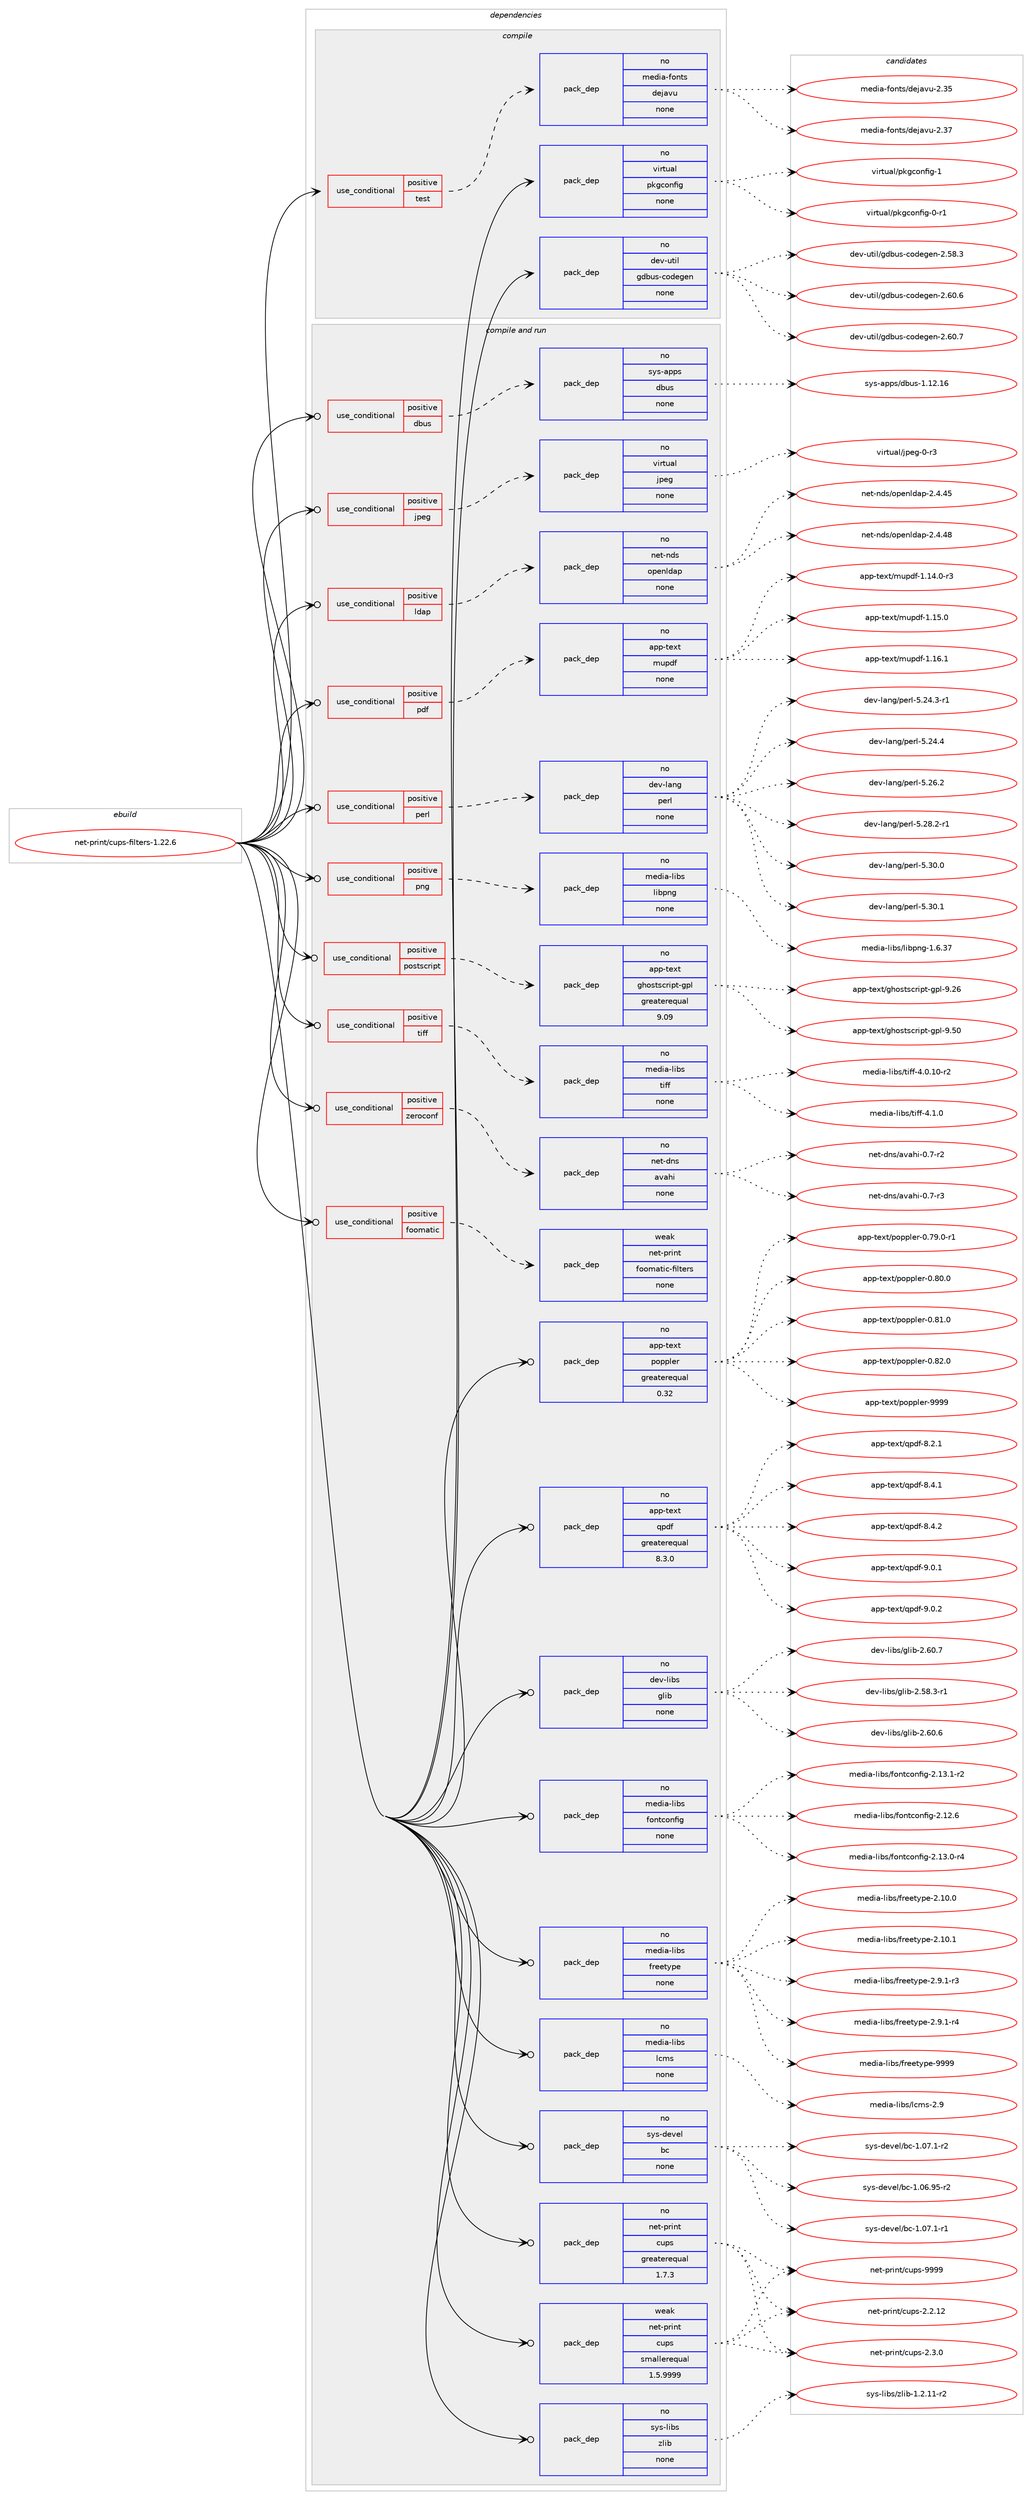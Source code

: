 digraph prolog {

# *************
# Graph options
# *************

newrank=true;
concentrate=true;
compound=true;
graph [rankdir=LR,fontname=Helvetica,fontsize=10,ranksep=1.5];#, ranksep=2.5, nodesep=0.2];
edge  [arrowhead=vee];
node  [fontname=Helvetica,fontsize=10];

# **********
# The ebuild
# **********

subgraph cluster_leftcol {
color=gray;
label=<<i>ebuild</i>>;
id [label="net-print/cups-filters-1.22.6", color=red, width=4, href="../net-print/cups-filters-1.22.6.svg"];
}

# ****************
# The dependencies
# ****************

subgraph cluster_midcol {
color=gray;
label=<<i>dependencies</i>>;
subgraph cluster_compile {
fillcolor="#eeeeee";
style=filled;
label=<<i>compile</i>>;
subgraph cond205062 {
dependency841320 [label=<<TABLE BORDER="0" CELLBORDER="1" CELLSPACING="0" CELLPADDING="4"><TR><TD ROWSPAN="3" CELLPADDING="10">use_conditional</TD></TR><TR><TD>positive</TD></TR><TR><TD>test</TD></TR></TABLE>>, shape=none, color=red];
subgraph pack621416 {
dependency841321 [label=<<TABLE BORDER="0" CELLBORDER="1" CELLSPACING="0" CELLPADDING="4" WIDTH="220"><TR><TD ROWSPAN="6" CELLPADDING="30">pack_dep</TD></TR><TR><TD WIDTH="110">no</TD></TR><TR><TD>media-fonts</TD></TR><TR><TD>dejavu</TD></TR><TR><TD>none</TD></TR><TR><TD></TD></TR></TABLE>>, shape=none, color=blue];
}
dependency841320:e -> dependency841321:w [weight=20,style="dashed",arrowhead="vee"];
}
id:e -> dependency841320:w [weight=20,style="solid",arrowhead="vee"];
subgraph pack621417 {
dependency841322 [label=<<TABLE BORDER="0" CELLBORDER="1" CELLSPACING="0" CELLPADDING="4" WIDTH="220"><TR><TD ROWSPAN="6" CELLPADDING="30">pack_dep</TD></TR><TR><TD WIDTH="110">no</TD></TR><TR><TD>dev-util</TD></TR><TR><TD>gdbus-codegen</TD></TR><TR><TD>none</TD></TR><TR><TD></TD></TR></TABLE>>, shape=none, color=blue];
}
id:e -> dependency841322:w [weight=20,style="solid",arrowhead="vee"];
subgraph pack621418 {
dependency841323 [label=<<TABLE BORDER="0" CELLBORDER="1" CELLSPACING="0" CELLPADDING="4" WIDTH="220"><TR><TD ROWSPAN="6" CELLPADDING="30">pack_dep</TD></TR><TR><TD WIDTH="110">no</TD></TR><TR><TD>virtual</TD></TR><TR><TD>pkgconfig</TD></TR><TR><TD>none</TD></TR><TR><TD></TD></TR></TABLE>>, shape=none, color=blue];
}
id:e -> dependency841323:w [weight=20,style="solid",arrowhead="vee"];
}
subgraph cluster_compileandrun {
fillcolor="#eeeeee";
style=filled;
label=<<i>compile and run</i>>;
subgraph cond205063 {
dependency841324 [label=<<TABLE BORDER="0" CELLBORDER="1" CELLSPACING="0" CELLPADDING="4"><TR><TD ROWSPAN="3" CELLPADDING="10">use_conditional</TD></TR><TR><TD>positive</TD></TR><TR><TD>dbus</TD></TR></TABLE>>, shape=none, color=red];
subgraph pack621419 {
dependency841325 [label=<<TABLE BORDER="0" CELLBORDER="1" CELLSPACING="0" CELLPADDING="4" WIDTH="220"><TR><TD ROWSPAN="6" CELLPADDING="30">pack_dep</TD></TR><TR><TD WIDTH="110">no</TD></TR><TR><TD>sys-apps</TD></TR><TR><TD>dbus</TD></TR><TR><TD>none</TD></TR><TR><TD></TD></TR></TABLE>>, shape=none, color=blue];
}
dependency841324:e -> dependency841325:w [weight=20,style="dashed",arrowhead="vee"];
}
id:e -> dependency841324:w [weight=20,style="solid",arrowhead="odotvee"];
subgraph cond205064 {
dependency841326 [label=<<TABLE BORDER="0" CELLBORDER="1" CELLSPACING="0" CELLPADDING="4"><TR><TD ROWSPAN="3" CELLPADDING="10">use_conditional</TD></TR><TR><TD>positive</TD></TR><TR><TD>foomatic</TD></TR></TABLE>>, shape=none, color=red];
subgraph pack621420 {
dependency841327 [label=<<TABLE BORDER="0" CELLBORDER="1" CELLSPACING="0" CELLPADDING="4" WIDTH="220"><TR><TD ROWSPAN="6" CELLPADDING="30">pack_dep</TD></TR><TR><TD WIDTH="110">weak</TD></TR><TR><TD>net-print</TD></TR><TR><TD>foomatic-filters</TD></TR><TR><TD>none</TD></TR><TR><TD></TD></TR></TABLE>>, shape=none, color=blue];
}
dependency841326:e -> dependency841327:w [weight=20,style="dashed",arrowhead="vee"];
}
id:e -> dependency841326:w [weight=20,style="solid",arrowhead="odotvee"];
subgraph cond205065 {
dependency841328 [label=<<TABLE BORDER="0" CELLBORDER="1" CELLSPACING="0" CELLPADDING="4"><TR><TD ROWSPAN="3" CELLPADDING="10">use_conditional</TD></TR><TR><TD>positive</TD></TR><TR><TD>jpeg</TD></TR></TABLE>>, shape=none, color=red];
subgraph pack621421 {
dependency841329 [label=<<TABLE BORDER="0" CELLBORDER="1" CELLSPACING="0" CELLPADDING="4" WIDTH="220"><TR><TD ROWSPAN="6" CELLPADDING="30">pack_dep</TD></TR><TR><TD WIDTH="110">no</TD></TR><TR><TD>virtual</TD></TR><TR><TD>jpeg</TD></TR><TR><TD>none</TD></TR><TR><TD></TD></TR></TABLE>>, shape=none, color=blue];
}
dependency841328:e -> dependency841329:w [weight=20,style="dashed",arrowhead="vee"];
}
id:e -> dependency841328:w [weight=20,style="solid",arrowhead="odotvee"];
subgraph cond205066 {
dependency841330 [label=<<TABLE BORDER="0" CELLBORDER="1" CELLSPACING="0" CELLPADDING="4"><TR><TD ROWSPAN="3" CELLPADDING="10">use_conditional</TD></TR><TR><TD>positive</TD></TR><TR><TD>ldap</TD></TR></TABLE>>, shape=none, color=red];
subgraph pack621422 {
dependency841331 [label=<<TABLE BORDER="0" CELLBORDER="1" CELLSPACING="0" CELLPADDING="4" WIDTH="220"><TR><TD ROWSPAN="6" CELLPADDING="30">pack_dep</TD></TR><TR><TD WIDTH="110">no</TD></TR><TR><TD>net-nds</TD></TR><TR><TD>openldap</TD></TR><TR><TD>none</TD></TR><TR><TD></TD></TR></TABLE>>, shape=none, color=blue];
}
dependency841330:e -> dependency841331:w [weight=20,style="dashed",arrowhead="vee"];
}
id:e -> dependency841330:w [weight=20,style="solid",arrowhead="odotvee"];
subgraph cond205067 {
dependency841332 [label=<<TABLE BORDER="0" CELLBORDER="1" CELLSPACING="0" CELLPADDING="4"><TR><TD ROWSPAN="3" CELLPADDING="10">use_conditional</TD></TR><TR><TD>positive</TD></TR><TR><TD>pdf</TD></TR></TABLE>>, shape=none, color=red];
subgraph pack621423 {
dependency841333 [label=<<TABLE BORDER="0" CELLBORDER="1" CELLSPACING="0" CELLPADDING="4" WIDTH="220"><TR><TD ROWSPAN="6" CELLPADDING="30">pack_dep</TD></TR><TR><TD WIDTH="110">no</TD></TR><TR><TD>app-text</TD></TR><TR><TD>mupdf</TD></TR><TR><TD>none</TD></TR><TR><TD></TD></TR></TABLE>>, shape=none, color=blue];
}
dependency841332:e -> dependency841333:w [weight=20,style="dashed",arrowhead="vee"];
}
id:e -> dependency841332:w [weight=20,style="solid",arrowhead="odotvee"];
subgraph cond205068 {
dependency841334 [label=<<TABLE BORDER="0" CELLBORDER="1" CELLSPACING="0" CELLPADDING="4"><TR><TD ROWSPAN="3" CELLPADDING="10">use_conditional</TD></TR><TR><TD>positive</TD></TR><TR><TD>perl</TD></TR></TABLE>>, shape=none, color=red];
subgraph pack621424 {
dependency841335 [label=<<TABLE BORDER="0" CELLBORDER="1" CELLSPACING="0" CELLPADDING="4" WIDTH="220"><TR><TD ROWSPAN="6" CELLPADDING="30">pack_dep</TD></TR><TR><TD WIDTH="110">no</TD></TR><TR><TD>dev-lang</TD></TR><TR><TD>perl</TD></TR><TR><TD>none</TD></TR><TR><TD></TD></TR></TABLE>>, shape=none, color=blue];
}
dependency841334:e -> dependency841335:w [weight=20,style="dashed",arrowhead="vee"];
}
id:e -> dependency841334:w [weight=20,style="solid",arrowhead="odotvee"];
subgraph cond205069 {
dependency841336 [label=<<TABLE BORDER="0" CELLBORDER="1" CELLSPACING="0" CELLPADDING="4"><TR><TD ROWSPAN="3" CELLPADDING="10">use_conditional</TD></TR><TR><TD>positive</TD></TR><TR><TD>png</TD></TR></TABLE>>, shape=none, color=red];
subgraph pack621425 {
dependency841337 [label=<<TABLE BORDER="0" CELLBORDER="1" CELLSPACING="0" CELLPADDING="4" WIDTH="220"><TR><TD ROWSPAN="6" CELLPADDING="30">pack_dep</TD></TR><TR><TD WIDTH="110">no</TD></TR><TR><TD>media-libs</TD></TR><TR><TD>libpng</TD></TR><TR><TD>none</TD></TR><TR><TD></TD></TR></TABLE>>, shape=none, color=blue];
}
dependency841336:e -> dependency841337:w [weight=20,style="dashed",arrowhead="vee"];
}
id:e -> dependency841336:w [weight=20,style="solid",arrowhead="odotvee"];
subgraph cond205070 {
dependency841338 [label=<<TABLE BORDER="0" CELLBORDER="1" CELLSPACING="0" CELLPADDING="4"><TR><TD ROWSPAN="3" CELLPADDING="10">use_conditional</TD></TR><TR><TD>positive</TD></TR><TR><TD>postscript</TD></TR></TABLE>>, shape=none, color=red];
subgraph pack621426 {
dependency841339 [label=<<TABLE BORDER="0" CELLBORDER="1" CELLSPACING="0" CELLPADDING="4" WIDTH="220"><TR><TD ROWSPAN="6" CELLPADDING="30">pack_dep</TD></TR><TR><TD WIDTH="110">no</TD></TR><TR><TD>app-text</TD></TR><TR><TD>ghostscript-gpl</TD></TR><TR><TD>greaterequal</TD></TR><TR><TD>9.09</TD></TR></TABLE>>, shape=none, color=blue];
}
dependency841338:e -> dependency841339:w [weight=20,style="dashed",arrowhead="vee"];
}
id:e -> dependency841338:w [weight=20,style="solid",arrowhead="odotvee"];
subgraph cond205071 {
dependency841340 [label=<<TABLE BORDER="0" CELLBORDER="1" CELLSPACING="0" CELLPADDING="4"><TR><TD ROWSPAN="3" CELLPADDING="10">use_conditional</TD></TR><TR><TD>positive</TD></TR><TR><TD>tiff</TD></TR></TABLE>>, shape=none, color=red];
subgraph pack621427 {
dependency841341 [label=<<TABLE BORDER="0" CELLBORDER="1" CELLSPACING="0" CELLPADDING="4" WIDTH="220"><TR><TD ROWSPAN="6" CELLPADDING="30">pack_dep</TD></TR><TR><TD WIDTH="110">no</TD></TR><TR><TD>media-libs</TD></TR><TR><TD>tiff</TD></TR><TR><TD>none</TD></TR><TR><TD></TD></TR></TABLE>>, shape=none, color=blue];
}
dependency841340:e -> dependency841341:w [weight=20,style="dashed",arrowhead="vee"];
}
id:e -> dependency841340:w [weight=20,style="solid",arrowhead="odotvee"];
subgraph cond205072 {
dependency841342 [label=<<TABLE BORDER="0" CELLBORDER="1" CELLSPACING="0" CELLPADDING="4"><TR><TD ROWSPAN="3" CELLPADDING="10">use_conditional</TD></TR><TR><TD>positive</TD></TR><TR><TD>zeroconf</TD></TR></TABLE>>, shape=none, color=red];
subgraph pack621428 {
dependency841343 [label=<<TABLE BORDER="0" CELLBORDER="1" CELLSPACING="0" CELLPADDING="4" WIDTH="220"><TR><TD ROWSPAN="6" CELLPADDING="30">pack_dep</TD></TR><TR><TD WIDTH="110">no</TD></TR><TR><TD>net-dns</TD></TR><TR><TD>avahi</TD></TR><TR><TD>none</TD></TR><TR><TD></TD></TR></TABLE>>, shape=none, color=blue];
}
dependency841342:e -> dependency841343:w [weight=20,style="dashed",arrowhead="vee"];
}
id:e -> dependency841342:w [weight=20,style="solid",arrowhead="odotvee"];
subgraph pack621429 {
dependency841344 [label=<<TABLE BORDER="0" CELLBORDER="1" CELLSPACING="0" CELLPADDING="4" WIDTH="220"><TR><TD ROWSPAN="6" CELLPADDING="30">pack_dep</TD></TR><TR><TD WIDTH="110">no</TD></TR><TR><TD>app-text</TD></TR><TR><TD>poppler</TD></TR><TR><TD>greaterequal</TD></TR><TR><TD>0.32</TD></TR></TABLE>>, shape=none, color=blue];
}
id:e -> dependency841344:w [weight=20,style="solid",arrowhead="odotvee"];
subgraph pack621430 {
dependency841345 [label=<<TABLE BORDER="0" CELLBORDER="1" CELLSPACING="0" CELLPADDING="4" WIDTH="220"><TR><TD ROWSPAN="6" CELLPADDING="30">pack_dep</TD></TR><TR><TD WIDTH="110">no</TD></TR><TR><TD>app-text</TD></TR><TR><TD>qpdf</TD></TR><TR><TD>greaterequal</TD></TR><TR><TD>8.3.0</TD></TR></TABLE>>, shape=none, color=blue];
}
id:e -> dependency841345:w [weight=20,style="solid",arrowhead="odotvee"];
subgraph pack621431 {
dependency841346 [label=<<TABLE BORDER="0" CELLBORDER="1" CELLSPACING="0" CELLPADDING="4" WIDTH="220"><TR><TD ROWSPAN="6" CELLPADDING="30">pack_dep</TD></TR><TR><TD WIDTH="110">no</TD></TR><TR><TD>dev-libs</TD></TR><TR><TD>glib</TD></TR><TR><TD>none</TD></TR><TR><TD></TD></TR></TABLE>>, shape=none, color=blue];
}
id:e -> dependency841346:w [weight=20,style="solid",arrowhead="odotvee"];
subgraph pack621432 {
dependency841347 [label=<<TABLE BORDER="0" CELLBORDER="1" CELLSPACING="0" CELLPADDING="4" WIDTH="220"><TR><TD ROWSPAN="6" CELLPADDING="30">pack_dep</TD></TR><TR><TD WIDTH="110">no</TD></TR><TR><TD>media-libs</TD></TR><TR><TD>fontconfig</TD></TR><TR><TD>none</TD></TR><TR><TD></TD></TR></TABLE>>, shape=none, color=blue];
}
id:e -> dependency841347:w [weight=20,style="solid",arrowhead="odotvee"];
subgraph pack621433 {
dependency841348 [label=<<TABLE BORDER="0" CELLBORDER="1" CELLSPACING="0" CELLPADDING="4" WIDTH="220"><TR><TD ROWSPAN="6" CELLPADDING="30">pack_dep</TD></TR><TR><TD WIDTH="110">no</TD></TR><TR><TD>media-libs</TD></TR><TR><TD>freetype</TD></TR><TR><TD>none</TD></TR><TR><TD></TD></TR></TABLE>>, shape=none, color=blue];
}
id:e -> dependency841348:w [weight=20,style="solid",arrowhead="odotvee"];
subgraph pack621434 {
dependency841349 [label=<<TABLE BORDER="0" CELLBORDER="1" CELLSPACING="0" CELLPADDING="4" WIDTH="220"><TR><TD ROWSPAN="6" CELLPADDING="30">pack_dep</TD></TR><TR><TD WIDTH="110">no</TD></TR><TR><TD>media-libs</TD></TR><TR><TD>lcms</TD></TR><TR><TD>none</TD></TR><TR><TD></TD></TR></TABLE>>, shape=none, color=blue];
}
id:e -> dependency841349:w [weight=20,style="solid",arrowhead="odotvee"];
subgraph pack621435 {
dependency841350 [label=<<TABLE BORDER="0" CELLBORDER="1" CELLSPACING="0" CELLPADDING="4" WIDTH="220"><TR><TD ROWSPAN="6" CELLPADDING="30">pack_dep</TD></TR><TR><TD WIDTH="110">no</TD></TR><TR><TD>net-print</TD></TR><TR><TD>cups</TD></TR><TR><TD>greaterequal</TD></TR><TR><TD>1.7.3</TD></TR></TABLE>>, shape=none, color=blue];
}
id:e -> dependency841350:w [weight=20,style="solid",arrowhead="odotvee"];
subgraph pack621436 {
dependency841351 [label=<<TABLE BORDER="0" CELLBORDER="1" CELLSPACING="0" CELLPADDING="4" WIDTH="220"><TR><TD ROWSPAN="6" CELLPADDING="30">pack_dep</TD></TR><TR><TD WIDTH="110">no</TD></TR><TR><TD>sys-devel</TD></TR><TR><TD>bc</TD></TR><TR><TD>none</TD></TR><TR><TD></TD></TR></TABLE>>, shape=none, color=blue];
}
id:e -> dependency841351:w [weight=20,style="solid",arrowhead="odotvee"];
subgraph pack621437 {
dependency841352 [label=<<TABLE BORDER="0" CELLBORDER="1" CELLSPACING="0" CELLPADDING="4" WIDTH="220"><TR><TD ROWSPAN="6" CELLPADDING="30">pack_dep</TD></TR><TR><TD WIDTH="110">no</TD></TR><TR><TD>sys-libs</TD></TR><TR><TD>zlib</TD></TR><TR><TD>none</TD></TR><TR><TD></TD></TR></TABLE>>, shape=none, color=blue];
}
id:e -> dependency841352:w [weight=20,style="solid",arrowhead="odotvee"];
subgraph pack621438 {
dependency841353 [label=<<TABLE BORDER="0" CELLBORDER="1" CELLSPACING="0" CELLPADDING="4" WIDTH="220"><TR><TD ROWSPAN="6" CELLPADDING="30">pack_dep</TD></TR><TR><TD WIDTH="110">weak</TD></TR><TR><TD>net-print</TD></TR><TR><TD>cups</TD></TR><TR><TD>smallerequal</TD></TR><TR><TD>1.5.9999</TD></TR></TABLE>>, shape=none, color=blue];
}
id:e -> dependency841353:w [weight=20,style="solid",arrowhead="odotvee"];
}
subgraph cluster_run {
fillcolor="#eeeeee";
style=filled;
label=<<i>run</i>>;
}
}

# **************
# The candidates
# **************

subgraph cluster_choices {
rank=same;
color=gray;
label=<<i>candidates</i>>;

subgraph choice621416 {
color=black;
nodesep=1;
choice109101100105974510211111011611547100101106971181174550465153 [label="media-fonts/dejavu-2.35", color=red, width=4,href="../media-fonts/dejavu-2.35.svg"];
choice109101100105974510211111011611547100101106971181174550465155 [label="media-fonts/dejavu-2.37", color=red, width=4,href="../media-fonts/dejavu-2.37.svg"];
dependency841321:e -> choice109101100105974510211111011611547100101106971181174550465153:w [style=dotted,weight="100"];
dependency841321:e -> choice109101100105974510211111011611547100101106971181174550465155:w [style=dotted,weight="100"];
}
subgraph choice621417 {
color=black;
nodesep=1;
choice100101118451171161051084710310098117115459911110010110310111045504653564651 [label="dev-util/gdbus-codegen-2.58.3", color=red, width=4,href="../dev-util/gdbus-codegen-2.58.3.svg"];
choice100101118451171161051084710310098117115459911110010110310111045504654484654 [label="dev-util/gdbus-codegen-2.60.6", color=red, width=4,href="../dev-util/gdbus-codegen-2.60.6.svg"];
choice100101118451171161051084710310098117115459911110010110310111045504654484655 [label="dev-util/gdbus-codegen-2.60.7", color=red, width=4,href="../dev-util/gdbus-codegen-2.60.7.svg"];
dependency841322:e -> choice100101118451171161051084710310098117115459911110010110310111045504653564651:w [style=dotted,weight="100"];
dependency841322:e -> choice100101118451171161051084710310098117115459911110010110310111045504654484654:w [style=dotted,weight="100"];
dependency841322:e -> choice100101118451171161051084710310098117115459911110010110310111045504654484655:w [style=dotted,weight="100"];
}
subgraph choice621418 {
color=black;
nodesep=1;
choice11810511411611797108471121071039911111010210510345484511449 [label="virtual/pkgconfig-0-r1", color=red, width=4,href="../virtual/pkgconfig-0-r1.svg"];
choice1181051141161179710847112107103991111101021051034549 [label="virtual/pkgconfig-1", color=red, width=4,href="../virtual/pkgconfig-1.svg"];
dependency841323:e -> choice11810511411611797108471121071039911111010210510345484511449:w [style=dotted,weight="100"];
dependency841323:e -> choice1181051141161179710847112107103991111101021051034549:w [style=dotted,weight="100"];
}
subgraph choice621419 {
color=black;
nodesep=1;
choice115121115459711211211547100981171154549464950464954 [label="sys-apps/dbus-1.12.16", color=red, width=4,href="../sys-apps/dbus-1.12.16.svg"];
dependency841325:e -> choice115121115459711211211547100981171154549464950464954:w [style=dotted,weight="100"];
}
subgraph choice621420 {
color=black;
nodesep=1;
}
subgraph choice621421 {
color=black;
nodesep=1;
choice118105114116117971084710611210110345484511451 [label="virtual/jpeg-0-r3", color=red, width=4,href="../virtual/jpeg-0-r3.svg"];
dependency841329:e -> choice118105114116117971084710611210110345484511451:w [style=dotted,weight="100"];
}
subgraph choice621422 {
color=black;
nodesep=1;
choice11010111645110100115471111121011101081009711245504652465253 [label="net-nds/openldap-2.4.45", color=red, width=4,href="../net-nds/openldap-2.4.45.svg"];
choice11010111645110100115471111121011101081009711245504652465256 [label="net-nds/openldap-2.4.48", color=red, width=4,href="../net-nds/openldap-2.4.48.svg"];
dependency841331:e -> choice11010111645110100115471111121011101081009711245504652465253:w [style=dotted,weight="100"];
dependency841331:e -> choice11010111645110100115471111121011101081009711245504652465256:w [style=dotted,weight="100"];
}
subgraph choice621423 {
color=black;
nodesep=1;
choice971121124511610112011647109117112100102454946495246484511451 [label="app-text/mupdf-1.14.0-r3", color=red, width=4,href="../app-text/mupdf-1.14.0-r3.svg"];
choice97112112451161011201164710911711210010245494649534648 [label="app-text/mupdf-1.15.0", color=red, width=4,href="../app-text/mupdf-1.15.0.svg"];
choice97112112451161011201164710911711210010245494649544649 [label="app-text/mupdf-1.16.1", color=red, width=4,href="../app-text/mupdf-1.16.1.svg"];
dependency841333:e -> choice971121124511610112011647109117112100102454946495246484511451:w [style=dotted,weight="100"];
dependency841333:e -> choice97112112451161011201164710911711210010245494649534648:w [style=dotted,weight="100"];
dependency841333:e -> choice97112112451161011201164710911711210010245494649544649:w [style=dotted,weight="100"];
}
subgraph choice621424 {
color=black;
nodesep=1;
choice100101118451089711010347112101114108455346505246514511449 [label="dev-lang/perl-5.24.3-r1", color=red, width=4,href="../dev-lang/perl-5.24.3-r1.svg"];
choice10010111845108971101034711210111410845534650524652 [label="dev-lang/perl-5.24.4", color=red, width=4,href="../dev-lang/perl-5.24.4.svg"];
choice10010111845108971101034711210111410845534650544650 [label="dev-lang/perl-5.26.2", color=red, width=4,href="../dev-lang/perl-5.26.2.svg"];
choice100101118451089711010347112101114108455346505646504511449 [label="dev-lang/perl-5.28.2-r1", color=red, width=4,href="../dev-lang/perl-5.28.2-r1.svg"];
choice10010111845108971101034711210111410845534651484648 [label="dev-lang/perl-5.30.0", color=red, width=4,href="../dev-lang/perl-5.30.0.svg"];
choice10010111845108971101034711210111410845534651484649 [label="dev-lang/perl-5.30.1", color=red, width=4,href="../dev-lang/perl-5.30.1.svg"];
dependency841335:e -> choice100101118451089711010347112101114108455346505246514511449:w [style=dotted,weight="100"];
dependency841335:e -> choice10010111845108971101034711210111410845534650524652:w [style=dotted,weight="100"];
dependency841335:e -> choice10010111845108971101034711210111410845534650544650:w [style=dotted,weight="100"];
dependency841335:e -> choice100101118451089711010347112101114108455346505646504511449:w [style=dotted,weight="100"];
dependency841335:e -> choice10010111845108971101034711210111410845534651484648:w [style=dotted,weight="100"];
dependency841335:e -> choice10010111845108971101034711210111410845534651484649:w [style=dotted,weight="100"];
}
subgraph choice621425 {
color=black;
nodesep=1;
choice109101100105974510810598115471081059811211010345494654465155 [label="media-libs/libpng-1.6.37", color=red, width=4,href="../media-libs/libpng-1.6.37.svg"];
dependency841337:e -> choice109101100105974510810598115471081059811211010345494654465155:w [style=dotted,weight="100"];
}
subgraph choice621426 {
color=black;
nodesep=1;
choice97112112451161011201164710310411111511611599114105112116451031121084557465054 [label="app-text/ghostscript-gpl-9.26", color=red, width=4,href="../app-text/ghostscript-gpl-9.26.svg"];
choice97112112451161011201164710310411111511611599114105112116451031121084557465348 [label="app-text/ghostscript-gpl-9.50", color=red, width=4,href="../app-text/ghostscript-gpl-9.50.svg"];
dependency841339:e -> choice97112112451161011201164710310411111511611599114105112116451031121084557465054:w [style=dotted,weight="100"];
dependency841339:e -> choice97112112451161011201164710310411111511611599114105112116451031121084557465348:w [style=dotted,weight="100"];
}
subgraph choice621427 {
color=black;
nodesep=1;
choice10910110010597451081059811547116105102102455246484649484511450 [label="media-libs/tiff-4.0.10-r2", color=red, width=4,href="../media-libs/tiff-4.0.10-r2.svg"];
choice10910110010597451081059811547116105102102455246494648 [label="media-libs/tiff-4.1.0", color=red, width=4,href="../media-libs/tiff-4.1.0.svg"];
dependency841341:e -> choice10910110010597451081059811547116105102102455246484649484511450:w [style=dotted,weight="100"];
dependency841341:e -> choice10910110010597451081059811547116105102102455246494648:w [style=dotted,weight="100"];
}
subgraph choice621428 {
color=black;
nodesep=1;
choice11010111645100110115479711897104105454846554511450 [label="net-dns/avahi-0.7-r2", color=red, width=4,href="../net-dns/avahi-0.7-r2.svg"];
choice11010111645100110115479711897104105454846554511451 [label="net-dns/avahi-0.7-r3", color=red, width=4,href="../net-dns/avahi-0.7-r3.svg"];
dependency841343:e -> choice11010111645100110115479711897104105454846554511450:w [style=dotted,weight="100"];
dependency841343:e -> choice11010111645100110115479711897104105454846554511451:w [style=dotted,weight="100"];
}
subgraph choice621429 {
color=black;
nodesep=1;
choice971121124511610112011647112111112112108101114454846555746484511449 [label="app-text/poppler-0.79.0-r1", color=red, width=4,href="../app-text/poppler-0.79.0-r1.svg"];
choice97112112451161011201164711211111211210810111445484656484648 [label="app-text/poppler-0.80.0", color=red, width=4,href="../app-text/poppler-0.80.0.svg"];
choice97112112451161011201164711211111211210810111445484656494648 [label="app-text/poppler-0.81.0", color=red, width=4,href="../app-text/poppler-0.81.0.svg"];
choice97112112451161011201164711211111211210810111445484656504648 [label="app-text/poppler-0.82.0", color=red, width=4,href="../app-text/poppler-0.82.0.svg"];
choice9711211245116101120116471121111121121081011144557575757 [label="app-text/poppler-9999", color=red, width=4,href="../app-text/poppler-9999.svg"];
dependency841344:e -> choice971121124511610112011647112111112112108101114454846555746484511449:w [style=dotted,weight="100"];
dependency841344:e -> choice97112112451161011201164711211111211210810111445484656484648:w [style=dotted,weight="100"];
dependency841344:e -> choice97112112451161011201164711211111211210810111445484656494648:w [style=dotted,weight="100"];
dependency841344:e -> choice97112112451161011201164711211111211210810111445484656504648:w [style=dotted,weight="100"];
dependency841344:e -> choice9711211245116101120116471121111121121081011144557575757:w [style=dotted,weight="100"];
}
subgraph choice621430 {
color=black;
nodesep=1;
choice971121124511610112011647113112100102455646504649 [label="app-text/qpdf-8.2.1", color=red, width=4,href="../app-text/qpdf-8.2.1.svg"];
choice971121124511610112011647113112100102455646524649 [label="app-text/qpdf-8.4.1", color=red, width=4,href="../app-text/qpdf-8.4.1.svg"];
choice971121124511610112011647113112100102455646524650 [label="app-text/qpdf-8.4.2", color=red, width=4,href="../app-text/qpdf-8.4.2.svg"];
choice971121124511610112011647113112100102455746484649 [label="app-text/qpdf-9.0.1", color=red, width=4,href="../app-text/qpdf-9.0.1.svg"];
choice971121124511610112011647113112100102455746484650 [label="app-text/qpdf-9.0.2", color=red, width=4,href="../app-text/qpdf-9.0.2.svg"];
dependency841345:e -> choice971121124511610112011647113112100102455646504649:w [style=dotted,weight="100"];
dependency841345:e -> choice971121124511610112011647113112100102455646524649:w [style=dotted,weight="100"];
dependency841345:e -> choice971121124511610112011647113112100102455646524650:w [style=dotted,weight="100"];
dependency841345:e -> choice971121124511610112011647113112100102455746484649:w [style=dotted,weight="100"];
dependency841345:e -> choice971121124511610112011647113112100102455746484650:w [style=dotted,weight="100"];
}
subgraph choice621431 {
color=black;
nodesep=1;
choice10010111845108105981154710310810598455046535646514511449 [label="dev-libs/glib-2.58.3-r1", color=red, width=4,href="../dev-libs/glib-2.58.3-r1.svg"];
choice1001011184510810598115471031081059845504654484654 [label="dev-libs/glib-2.60.6", color=red, width=4,href="../dev-libs/glib-2.60.6.svg"];
choice1001011184510810598115471031081059845504654484655 [label="dev-libs/glib-2.60.7", color=red, width=4,href="../dev-libs/glib-2.60.7.svg"];
dependency841346:e -> choice10010111845108105981154710310810598455046535646514511449:w [style=dotted,weight="100"];
dependency841346:e -> choice1001011184510810598115471031081059845504654484654:w [style=dotted,weight="100"];
dependency841346:e -> choice1001011184510810598115471031081059845504654484655:w [style=dotted,weight="100"];
}
subgraph choice621432 {
color=black;
nodesep=1;
choice109101100105974510810598115471021111101169911111010210510345504649504654 [label="media-libs/fontconfig-2.12.6", color=red, width=4,href="../media-libs/fontconfig-2.12.6.svg"];
choice1091011001059745108105981154710211111011699111110102105103455046495146484511452 [label="media-libs/fontconfig-2.13.0-r4", color=red, width=4,href="../media-libs/fontconfig-2.13.0-r4.svg"];
choice1091011001059745108105981154710211111011699111110102105103455046495146494511450 [label="media-libs/fontconfig-2.13.1-r2", color=red, width=4,href="../media-libs/fontconfig-2.13.1-r2.svg"];
dependency841347:e -> choice109101100105974510810598115471021111101169911111010210510345504649504654:w [style=dotted,weight="100"];
dependency841347:e -> choice1091011001059745108105981154710211111011699111110102105103455046495146484511452:w [style=dotted,weight="100"];
dependency841347:e -> choice1091011001059745108105981154710211111011699111110102105103455046495146494511450:w [style=dotted,weight="100"];
}
subgraph choice621433 {
color=black;
nodesep=1;
choice1091011001059745108105981154710211410110111612111210145504649484648 [label="media-libs/freetype-2.10.0", color=red, width=4,href="../media-libs/freetype-2.10.0.svg"];
choice1091011001059745108105981154710211410110111612111210145504649484649 [label="media-libs/freetype-2.10.1", color=red, width=4,href="../media-libs/freetype-2.10.1.svg"];
choice109101100105974510810598115471021141011011161211121014550465746494511451 [label="media-libs/freetype-2.9.1-r3", color=red, width=4,href="../media-libs/freetype-2.9.1-r3.svg"];
choice109101100105974510810598115471021141011011161211121014550465746494511452 [label="media-libs/freetype-2.9.1-r4", color=red, width=4,href="../media-libs/freetype-2.9.1-r4.svg"];
choice109101100105974510810598115471021141011011161211121014557575757 [label="media-libs/freetype-9999", color=red, width=4,href="../media-libs/freetype-9999.svg"];
dependency841348:e -> choice1091011001059745108105981154710211410110111612111210145504649484648:w [style=dotted,weight="100"];
dependency841348:e -> choice1091011001059745108105981154710211410110111612111210145504649484649:w [style=dotted,weight="100"];
dependency841348:e -> choice109101100105974510810598115471021141011011161211121014550465746494511451:w [style=dotted,weight="100"];
dependency841348:e -> choice109101100105974510810598115471021141011011161211121014550465746494511452:w [style=dotted,weight="100"];
dependency841348:e -> choice109101100105974510810598115471021141011011161211121014557575757:w [style=dotted,weight="100"];
}
subgraph choice621434 {
color=black;
nodesep=1;
choice109101100105974510810598115471089910911545504657 [label="media-libs/lcms-2.9", color=red, width=4,href="../media-libs/lcms-2.9.svg"];
dependency841349:e -> choice109101100105974510810598115471089910911545504657:w [style=dotted,weight="100"];
}
subgraph choice621435 {
color=black;
nodesep=1;
choice11010111645112114105110116479911711211545504650464950 [label="net-print/cups-2.2.12", color=red, width=4,href="../net-print/cups-2.2.12.svg"];
choice110101116451121141051101164799117112115455046514648 [label="net-print/cups-2.3.0", color=red, width=4,href="../net-print/cups-2.3.0.svg"];
choice1101011164511211410511011647991171121154557575757 [label="net-print/cups-9999", color=red, width=4,href="../net-print/cups-9999.svg"];
dependency841350:e -> choice11010111645112114105110116479911711211545504650464950:w [style=dotted,weight="100"];
dependency841350:e -> choice110101116451121141051101164799117112115455046514648:w [style=dotted,weight="100"];
dependency841350:e -> choice1101011164511211410511011647991171121154557575757:w [style=dotted,weight="100"];
}
subgraph choice621436 {
color=black;
nodesep=1;
choice1151211154510010111810110847989945494648544657534511450 [label="sys-devel/bc-1.06.95-r2", color=red, width=4,href="../sys-devel/bc-1.06.95-r2.svg"];
choice11512111545100101118101108479899454946485546494511449 [label="sys-devel/bc-1.07.1-r1", color=red, width=4,href="../sys-devel/bc-1.07.1-r1.svg"];
choice11512111545100101118101108479899454946485546494511450 [label="sys-devel/bc-1.07.1-r2", color=red, width=4,href="../sys-devel/bc-1.07.1-r2.svg"];
dependency841351:e -> choice1151211154510010111810110847989945494648544657534511450:w [style=dotted,weight="100"];
dependency841351:e -> choice11512111545100101118101108479899454946485546494511449:w [style=dotted,weight="100"];
dependency841351:e -> choice11512111545100101118101108479899454946485546494511450:w [style=dotted,weight="100"];
}
subgraph choice621437 {
color=black;
nodesep=1;
choice11512111545108105981154712210810598454946504649494511450 [label="sys-libs/zlib-1.2.11-r2", color=red, width=4,href="../sys-libs/zlib-1.2.11-r2.svg"];
dependency841352:e -> choice11512111545108105981154712210810598454946504649494511450:w [style=dotted,weight="100"];
}
subgraph choice621438 {
color=black;
nodesep=1;
choice11010111645112114105110116479911711211545504650464950 [label="net-print/cups-2.2.12", color=red, width=4,href="../net-print/cups-2.2.12.svg"];
choice110101116451121141051101164799117112115455046514648 [label="net-print/cups-2.3.0", color=red, width=4,href="../net-print/cups-2.3.0.svg"];
choice1101011164511211410511011647991171121154557575757 [label="net-print/cups-9999", color=red, width=4,href="../net-print/cups-9999.svg"];
dependency841353:e -> choice11010111645112114105110116479911711211545504650464950:w [style=dotted,weight="100"];
dependency841353:e -> choice110101116451121141051101164799117112115455046514648:w [style=dotted,weight="100"];
dependency841353:e -> choice1101011164511211410511011647991171121154557575757:w [style=dotted,weight="100"];
}
}

}
